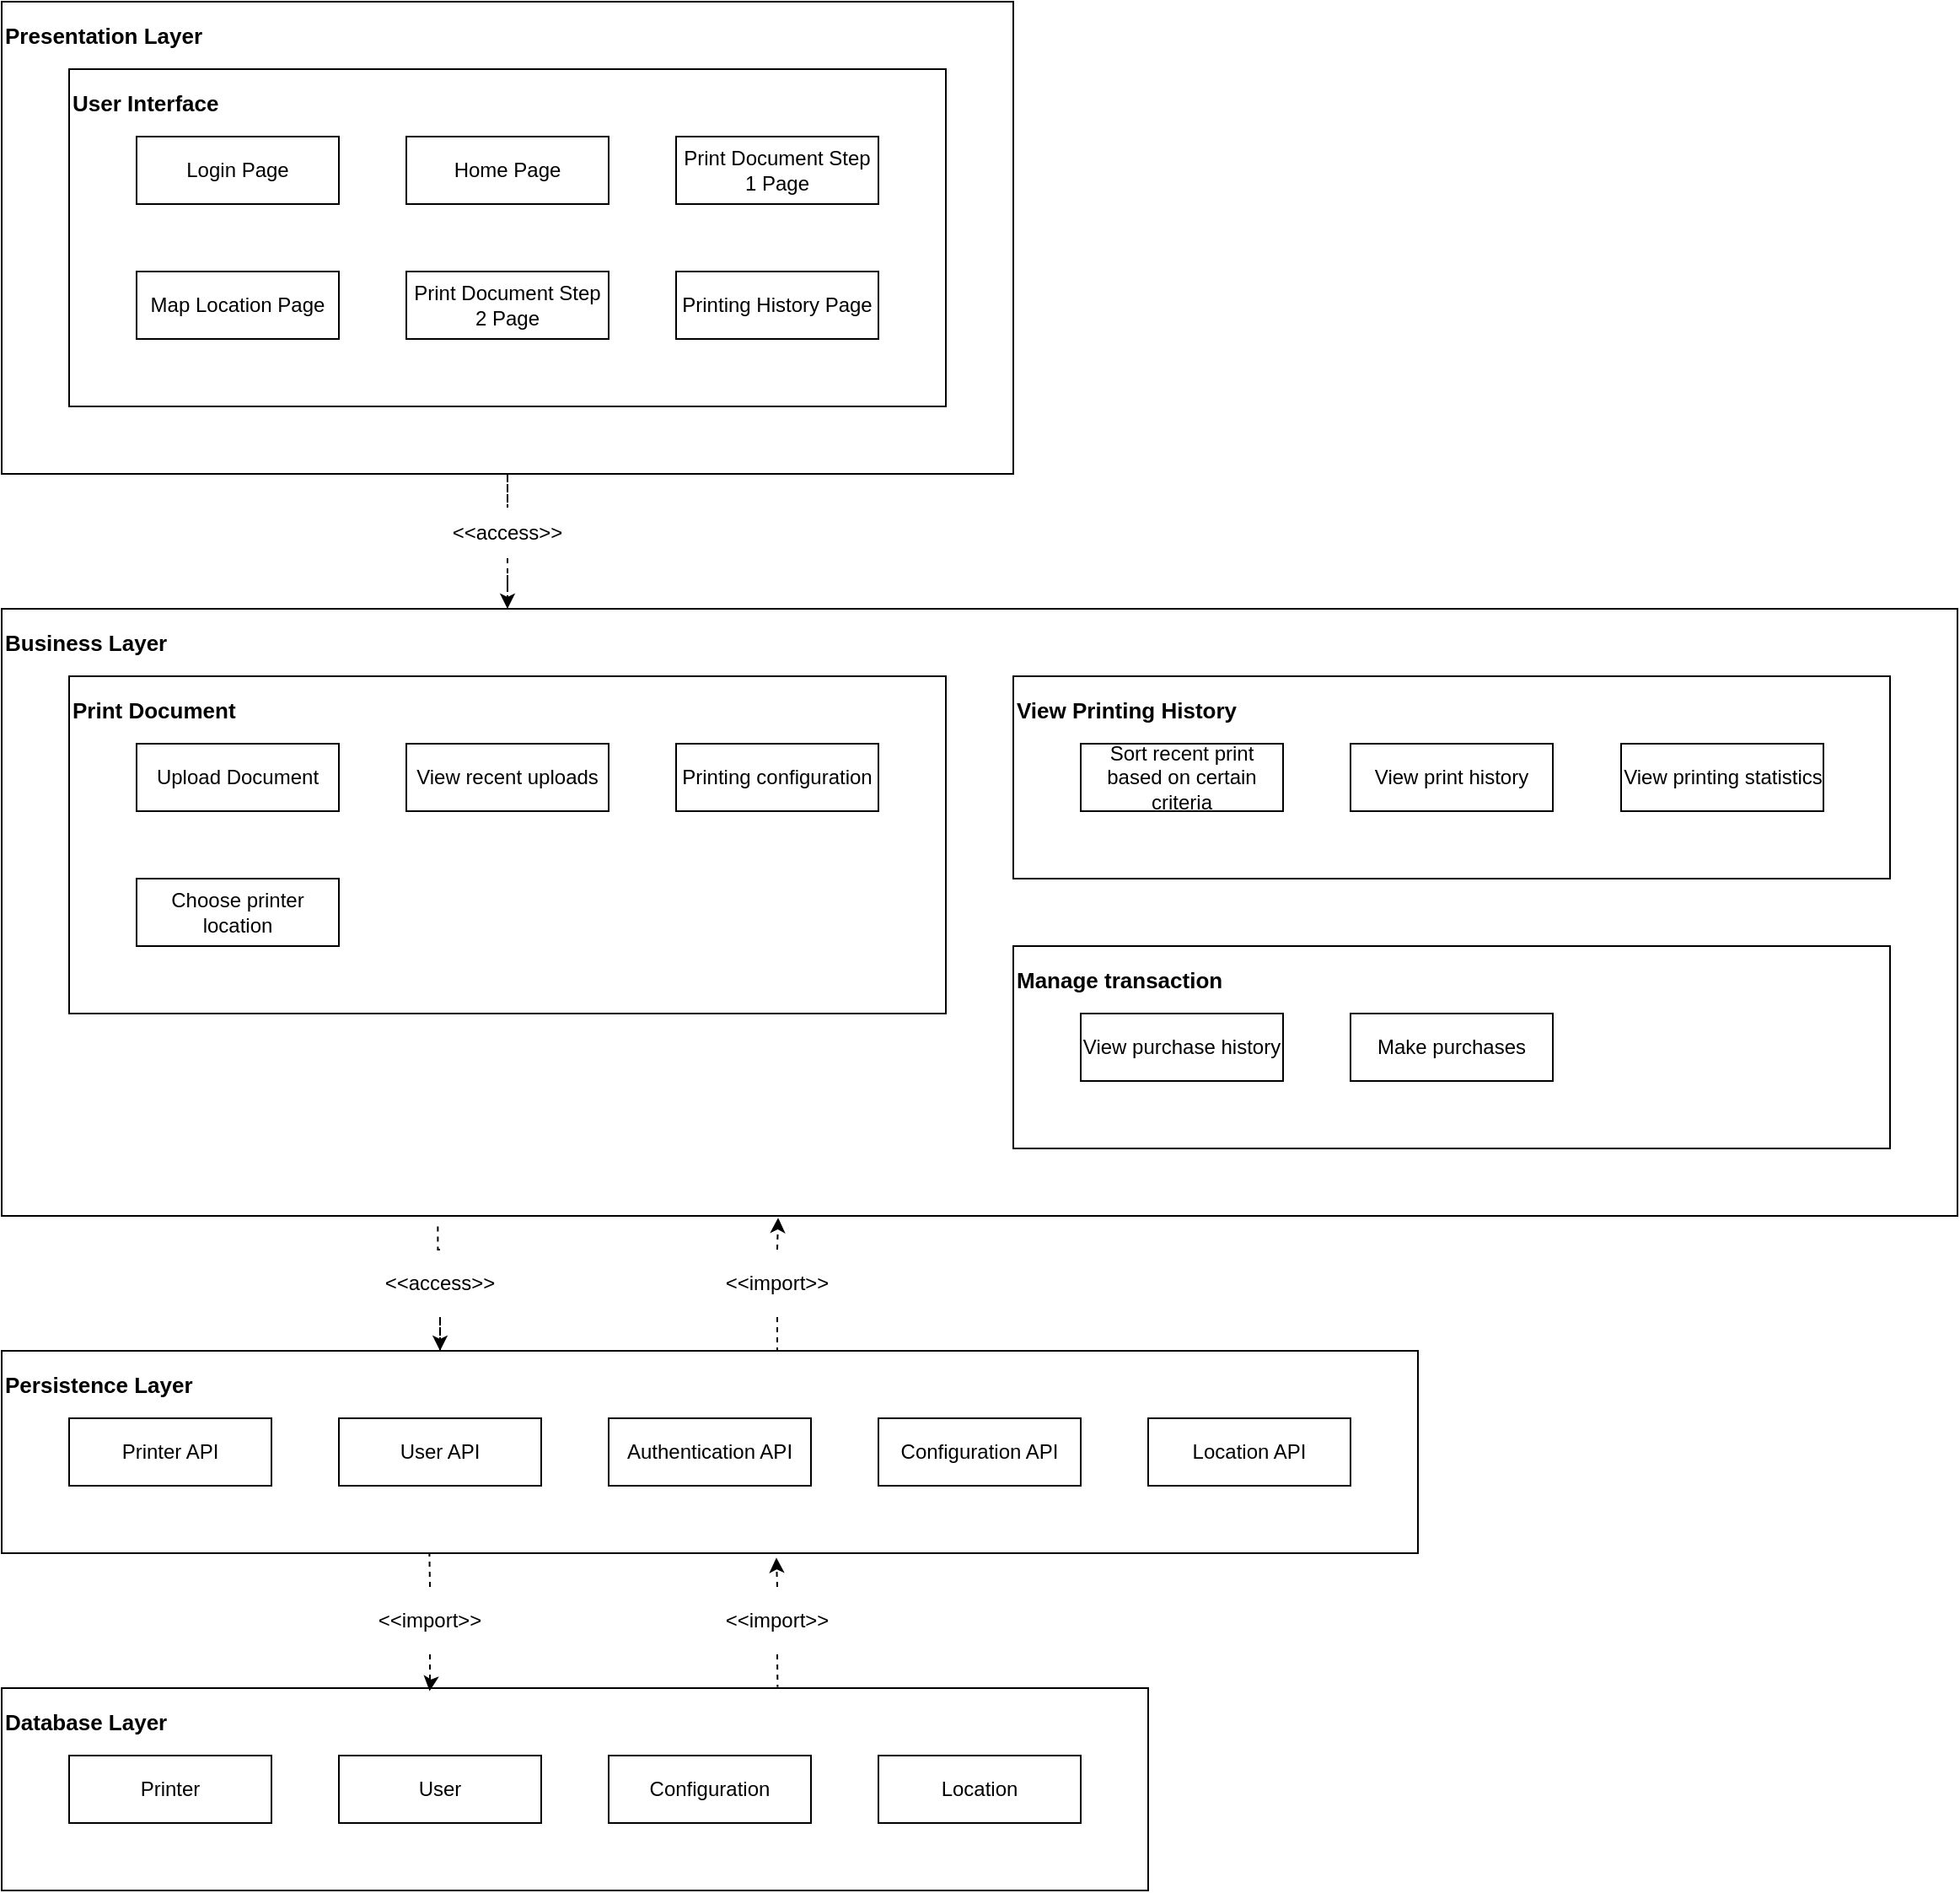 <mxfile version="24.8.3">
  <diagram name="Trang-1" id="_7vikbtOZwb3V9sRnV5X">
    <mxGraphModel dx="1500" dy="796" grid="1" gridSize="10" guides="1" tooltips="1" connect="1" arrows="1" fold="1" page="1" pageScale="1" pageWidth="827" pageHeight="1169" math="0" shadow="0">
      <root>
        <mxCell id="0" />
        <mxCell id="1" parent="0" />
        <mxCell id="YmB1JS9k2Q7_JQNzzzLY-47" style="edgeStyle=orthogonalEdgeStyle;rounded=0;orthogonalLoop=1;jettySize=auto;html=1;entryX=0.5;entryY=0;entryDx=0;entryDy=0;dashed=1;endArrow=none;endFill=0;" parent="1" source="YmB1JS9k2Q7_JQNzzzLY-1" target="YmB1JS9k2Q7_JQNzzzLY-42" edge="1">
          <mxGeometry relative="1" as="geometry" />
        </mxCell>
        <mxCell id="YmB1JS9k2Q7_JQNzzzLY-1" value="" style="rounded=0;whiteSpace=wrap;html=1;" parent="1" vertex="1">
          <mxGeometry x="40" y="40" width="600" height="280" as="geometry" />
        </mxCell>
        <mxCell id="YmB1JS9k2Q7_JQNzzzLY-13" value="&lt;b&gt;&lt;font style=&quot;font-size: 13px;&quot;&gt;Presentation Layer&lt;/font&gt;&lt;/b&gt;" style="text;html=1;align=left;verticalAlign=middle;whiteSpace=wrap;rounded=0;" parent="1" vertex="1">
          <mxGeometry x="40" y="40" width="600" height="40" as="geometry" />
        </mxCell>
        <mxCell id="YmB1JS9k2Q7_JQNzzzLY-15" value="" style="rounded=0;whiteSpace=wrap;html=1;" parent="1" vertex="1">
          <mxGeometry x="80" y="80" width="520" height="200" as="geometry" />
        </mxCell>
        <mxCell id="YmB1JS9k2Q7_JQNzzzLY-16" value="&lt;b&gt;&lt;font style=&quot;font-size: 13px;&quot;&gt;User Interface&lt;/font&gt;&lt;/b&gt;" style="text;html=1;align=left;verticalAlign=middle;whiteSpace=wrap;rounded=0;" parent="1" vertex="1">
          <mxGeometry x="80" y="80" width="520" height="40" as="geometry" />
        </mxCell>
        <mxCell id="YmB1JS9k2Q7_JQNzzzLY-17" value="Home Page" style="rounded=0;whiteSpace=wrap;html=1;" parent="1" vertex="1">
          <mxGeometry x="280" y="120" width="120" height="40" as="geometry" />
        </mxCell>
        <mxCell id="YmB1JS9k2Q7_JQNzzzLY-18" value="Print Document Step 1 Page" style="rounded=0;whiteSpace=wrap;html=1;" parent="1" vertex="1">
          <mxGeometry x="440" y="120" width="120" height="40" as="geometry" />
        </mxCell>
        <mxCell id="YmB1JS9k2Q7_JQNzzzLY-19" value="Print Document Step 2 Page" style="rounded=0;whiteSpace=wrap;html=1;" parent="1" vertex="1">
          <mxGeometry x="280" y="200" width="120" height="40" as="geometry" />
        </mxCell>
        <mxCell id="YmB1JS9k2Q7_JQNzzzLY-20" value="Printing History Page" style="rounded=0;whiteSpace=wrap;html=1;" parent="1" vertex="1">
          <mxGeometry x="440" y="200" width="120" height="40" as="geometry" />
        </mxCell>
        <mxCell id="YmB1JS9k2Q7_JQNzzzLY-21" value="Login Page" style="rounded=0;whiteSpace=wrap;html=1;" parent="1" vertex="1">
          <mxGeometry x="120" y="120" width="120" height="40" as="geometry" />
        </mxCell>
        <mxCell id="YmB1JS9k2Q7_JQNzzzLY-22" value="Map Location Page" style="rounded=0;whiteSpace=wrap;html=1;" parent="1" vertex="1">
          <mxGeometry x="120" y="200" width="120" height="40" as="geometry" />
        </mxCell>
        <mxCell id="YmB1JS9k2Q7_JQNzzzLY-24" value="" style="rounded=0;whiteSpace=wrap;html=1;" parent="1" vertex="1">
          <mxGeometry x="40" y="400" width="1160" height="360" as="geometry" />
        </mxCell>
        <mxCell id="YmB1JS9k2Q7_JQNzzzLY-25" value="&lt;b&gt;&lt;font style=&quot;font-size: 13px;&quot;&gt;Business Layer&lt;/font&gt;&lt;/b&gt;" style="text;html=1;align=left;verticalAlign=middle;whiteSpace=wrap;rounded=0;" parent="1" vertex="1">
          <mxGeometry x="40" y="400" width="600" height="40" as="geometry" />
        </mxCell>
        <mxCell id="YmB1JS9k2Q7_JQNzzzLY-26" value="" style="rounded=0;whiteSpace=wrap;html=1;" parent="1" vertex="1">
          <mxGeometry x="80" y="440" width="520" height="200" as="geometry" />
        </mxCell>
        <mxCell id="YmB1JS9k2Q7_JQNzzzLY-27" value="&lt;b&gt;&lt;font style=&quot;font-size: 13px;&quot;&gt;Print Document&lt;/font&gt;&lt;/b&gt;" style="text;html=1;align=left;verticalAlign=middle;whiteSpace=wrap;rounded=0;" parent="1" vertex="1">
          <mxGeometry x="80" y="440" width="520" height="40" as="geometry" />
        </mxCell>
        <mxCell id="YmB1JS9k2Q7_JQNzzzLY-28" value="View recent uploads" style="rounded=0;whiteSpace=wrap;html=1;" parent="1" vertex="1">
          <mxGeometry x="280" y="480" width="120" height="40" as="geometry" />
        </mxCell>
        <mxCell id="YmB1JS9k2Q7_JQNzzzLY-29" value="Printing configuration" style="rounded=0;whiteSpace=wrap;html=1;" parent="1" vertex="1">
          <mxGeometry x="440" y="480" width="120" height="40" as="geometry" />
        </mxCell>
        <mxCell id="YmB1JS9k2Q7_JQNzzzLY-32" value="Upload Document" style="rounded=0;whiteSpace=wrap;html=1;" parent="1" vertex="1">
          <mxGeometry x="120" y="480" width="120" height="40" as="geometry" />
        </mxCell>
        <mxCell id="YmB1JS9k2Q7_JQNzzzLY-33" value="Choose printer location" style="rounded=0;whiteSpace=wrap;html=1;" parent="1" vertex="1">
          <mxGeometry x="120" y="560" width="120" height="40" as="geometry" />
        </mxCell>
        <mxCell id="YmB1JS9k2Q7_JQNzzzLY-34" value="" style="rounded=0;whiteSpace=wrap;html=1;" parent="1" vertex="1">
          <mxGeometry x="640" y="440" width="520" height="120" as="geometry" />
        </mxCell>
        <mxCell id="YmB1JS9k2Q7_JQNzzzLY-35" value="&lt;b&gt;&lt;font style=&quot;font-size: 13px;&quot;&gt;View Printing History&lt;/font&gt;&lt;/b&gt;" style="text;html=1;align=left;verticalAlign=middle;whiteSpace=wrap;rounded=0;" parent="1" vertex="1">
          <mxGeometry x="640" y="440" width="520" height="40" as="geometry" />
        </mxCell>
        <mxCell id="YmB1JS9k2Q7_JQNzzzLY-42" value="&amp;lt;&amp;lt;access&amp;gt;&amp;gt;" style="text;html=1;align=center;verticalAlign=middle;whiteSpace=wrap;rounded=0;" parent="1" vertex="1">
          <mxGeometry x="310" y="340" width="60" height="30" as="geometry" />
        </mxCell>
        <mxCell id="YmB1JS9k2Q7_JQNzzzLY-43" value="Sort recent print based on certain criteria" style="rounded=0;whiteSpace=wrap;html=1;" parent="1" vertex="1">
          <mxGeometry x="680" y="480" width="120" height="40" as="geometry" />
        </mxCell>
        <mxCell id="YmB1JS9k2Q7_JQNzzzLY-44" value="View print history" style="rounded=0;whiteSpace=wrap;html=1;" parent="1" vertex="1">
          <mxGeometry x="840" y="480" width="120" height="40" as="geometry" />
        </mxCell>
        <mxCell id="YmB1JS9k2Q7_JQNzzzLY-46" value="View printing statistics" style="rounded=0;whiteSpace=wrap;html=1;" parent="1" vertex="1">
          <mxGeometry x="1000.5" y="480" width="120" height="40" as="geometry" />
        </mxCell>
        <mxCell id="YmB1JS9k2Q7_JQNzzzLY-50" style="edgeStyle=orthogonalEdgeStyle;rounded=0;orthogonalLoop=1;jettySize=auto;html=1;entryX=0.5;entryY=0;entryDx=0;entryDy=0;dashed=1;" parent="1" source="YmB1JS9k2Q7_JQNzzzLY-42" target="YmB1JS9k2Q7_JQNzzzLY-25" edge="1">
          <mxGeometry relative="1" as="geometry" />
        </mxCell>
        <mxCell id="YmB1JS9k2Q7_JQNzzzLY-51" value="" style="rounded=0;whiteSpace=wrap;html=1;" parent="1" vertex="1">
          <mxGeometry x="640" y="600" width="520" height="120" as="geometry" />
        </mxCell>
        <mxCell id="YmB1JS9k2Q7_JQNzzzLY-52" value="&lt;b&gt;&lt;font style=&quot;font-size: 13px;&quot;&gt;Manage transaction&lt;/font&gt;&lt;/b&gt;" style="text;html=1;align=left;verticalAlign=middle;whiteSpace=wrap;rounded=0;" parent="1" vertex="1">
          <mxGeometry x="640" y="600" width="520" height="40" as="geometry" />
        </mxCell>
        <mxCell id="YmB1JS9k2Q7_JQNzzzLY-53" value="View purchase history" style="rounded=0;whiteSpace=wrap;html=1;" parent="1" vertex="1">
          <mxGeometry x="680" y="640" width="120" height="40" as="geometry" />
        </mxCell>
        <mxCell id="YmB1JS9k2Q7_JQNzzzLY-54" value="Make purchases" style="rounded=0;whiteSpace=wrap;html=1;" parent="1" vertex="1">
          <mxGeometry x="840" y="640" width="120" height="40" as="geometry" />
        </mxCell>
        <mxCell id="qaFggrNNi9mdGuN-Iv2Q-1" value="" style="rounded=0;whiteSpace=wrap;html=1;" parent="1" vertex="1">
          <mxGeometry x="40" y="840" width="840" height="120" as="geometry" />
        </mxCell>
        <mxCell id="qaFggrNNi9mdGuN-Iv2Q-2" value="&lt;b&gt;&lt;font style=&quot;font-size: 13px;&quot;&gt;Persistence Layer&lt;/font&gt;&lt;/b&gt;" style="text;html=1;align=left;verticalAlign=middle;whiteSpace=wrap;rounded=0;" parent="1" vertex="1">
          <mxGeometry x="40" y="840" width="520" height="40" as="geometry" />
        </mxCell>
        <mxCell id="qaFggrNNi9mdGuN-Iv2Q-3" value="" style="rounded=0;whiteSpace=wrap;html=1;" parent="1" vertex="1">
          <mxGeometry x="40" y="1040" width="680" height="120" as="geometry" />
        </mxCell>
        <mxCell id="qaFggrNNi9mdGuN-Iv2Q-4" value="&lt;b&gt;&lt;font style=&quot;font-size: 13px;&quot;&gt;Database Layer&lt;/font&gt;&lt;/b&gt;" style="text;html=1;align=left;verticalAlign=middle;whiteSpace=wrap;rounded=0;" parent="1" vertex="1">
          <mxGeometry x="40" y="1040" width="600" height="40" as="geometry" />
        </mxCell>
        <mxCell id="FoPC5maeaGBnUtl3lmWO-1" value="Printer API" style="rounded=0;whiteSpace=wrap;html=1;" parent="1" vertex="1">
          <mxGeometry x="80" y="880" width="120" height="40" as="geometry" />
        </mxCell>
        <mxCell id="FoPC5maeaGBnUtl3lmWO-2" value="User API" style="rounded=0;whiteSpace=wrap;html=1;" parent="1" vertex="1">
          <mxGeometry x="240" y="880" width="120" height="40" as="geometry" />
        </mxCell>
        <mxCell id="FoPC5maeaGBnUtl3lmWO-3" value="Authentication API" style="rounded=0;whiteSpace=wrap;html=1;" parent="1" vertex="1">
          <mxGeometry x="400" y="880" width="120" height="40" as="geometry" />
        </mxCell>
        <mxCell id="FoPC5maeaGBnUtl3lmWO-4" value="Configuration API" style="rounded=0;whiteSpace=wrap;html=1;" parent="1" vertex="1">
          <mxGeometry x="560" y="880" width="120" height="40" as="geometry" />
        </mxCell>
        <mxCell id="FoPC5maeaGBnUtl3lmWO-5" value="Location API" style="rounded=0;whiteSpace=wrap;html=1;" parent="1" vertex="1">
          <mxGeometry x="720" y="880" width="120" height="40" as="geometry" />
        </mxCell>
        <mxCell id="s91gpBSnZtKVbeU1houT-9" style="edgeStyle=orthogonalEdgeStyle;rounded=0;orthogonalLoop=1;jettySize=auto;html=1;dashed=1;" edge="1" parent="1" source="FoPC5maeaGBnUtl3lmWO-6" target="qaFggrNNi9mdGuN-Iv2Q-2">
          <mxGeometry relative="1" as="geometry" />
        </mxCell>
        <mxCell id="FoPC5maeaGBnUtl3lmWO-6" value="&amp;lt;&amp;lt;access&amp;gt;&amp;gt;" style="text;html=1;align=center;verticalAlign=middle;whiteSpace=wrap;rounded=0;" parent="1" vertex="1">
          <mxGeometry x="270" y="780" width="60" height="40" as="geometry" />
        </mxCell>
        <mxCell id="s91gpBSnZtKVbeU1houT-11" style="edgeStyle=orthogonalEdgeStyle;rounded=0;orthogonalLoop=1;jettySize=auto;html=1;exitX=0.5;exitY=1;exitDx=0;exitDy=0;dashed=1;endArrow=none;endFill=0;" edge="1" parent="1" source="FoPC5maeaGBnUtl3lmWO-9" target="qaFggrNNi9mdGuN-Iv2Q-2">
          <mxGeometry relative="1" as="geometry">
            <Array as="points">
              <mxPoint x="500" y="860" />
              <mxPoint x="500" y="860" />
            </Array>
          </mxGeometry>
        </mxCell>
        <mxCell id="FoPC5maeaGBnUtl3lmWO-9" value="&amp;lt;&amp;lt;import&amp;gt;&amp;gt;" style="text;html=1;align=center;verticalAlign=middle;whiteSpace=wrap;rounded=0;" parent="1" vertex="1">
          <mxGeometry x="470" y="780" width="60" height="40" as="geometry" />
        </mxCell>
        <mxCell id="FoPC5maeaGBnUtl3lmWO-11" style="edgeStyle=orthogonalEdgeStyle;rounded=0;orthogonalLoop=1;jettySize=auto;html=1;exitX=0.5;exitY=0;exitDx=0;exitDy=0;entryX=0.397;entryY=1.003;entryDx=0;entryDy=0;entryPerimeter=0;dashed=1;" parent="1" source="FoPC5maeaGBnUtl3lmWO-9" target="YmB1JS9k2Q7_JQNzzzLY-24" edge="1">
          <mxGeometry relative="1" as="geometry" />
        </mxCell>
        <mxCell id="FoPC5maeaGBnUtl3lmWO-14" value="&amp;lt;&amp;lt;import&amp;gt;&amp;gt;" style="text;html=1;align=center;verticalAlign=middle;whiteSpace=wrap;rounded=0;" parent="1" vertex="1">
          <mxGeometry x="264" y="980" width="60" height="40" as="geometry" />
        </mxCell>
        <mxCell id="FoPC5maeaGBnUtl3lmWO-15" value="&amp;lt;&amp;lt;import&amp;gt;&amp;gt;" style="text;html=1;align=center;verticalAlign=middle;whiteSpace=wrap;rounded=0;" parent="1" vertex="1">
          <mxGeometry x="470" y="980" width="60" height="40" as="geometry" />
        </mxCell>
        <mxCell id="FoPC5maeaGBnUtl3lmWO-16" value="User" style="rounded=0;whiteSpace=wrap;html=1;" parent="1" vertex="1">
          <mxGeometry x="240" y="1080" width="120" height="40" as="geometry" />
        </mxCell>
        <mxCell id="FoPC5maeaGBnUtl3lmWO-20" style="edgeStyle=orthogonalEdgeStyle;rounded=0;orthogonalLoop=1;jettySize=auto;html=1;entryX=0.423;entryY=0.045;entryDx=0;entryDy=0;entryPerimeter=0;dashed=1;" parent="1" source="FoPC5maeaGBnUtl3lmWO-14" target="qaFggrNNi9mdGuN-Iv2Q-4" edge="1">
          <mxGeometry relative="1" as="geometry" />
        </mxCell>
        <mxCell id="FoPC5maeaGBnUtl3lmWO-21" style="edgeStyle=orthogonalEdgeStyle;rounded=0;orthogonalLoop=1;jettySize=auto;html=1;exitX=0.5;exitY=0;exitDx=0;exitDy=0;entryX=0.302;entryY=1;entryDx=0;entryDy=0;entryPerimeter=0;endArrow=none;endFill=0;dashed=1;" parent="1" source="FoPC5maeaGBnUtl3lmWO-14" target="qaFggrNNi9mdGuN-Iv2Q-1" edge="1">
          <mxGeometry relative="1" as="geometry" />
        </mxCell>
        <mxCell id="FoPC5maeaGBnUtl3lmWO-22" style="edgeStyle=orthogonalEdgeStyle;rounded=0;orthogonalLoop=1;jettySize=auto;html=1;exitX=0.5;exitY=0;exitDx=0;exitDy=0;entryX=0.547;entryY=1.022;entryDx=0;entryDy=0;entryPerimeter=0;dashed=1;" parent="1" source="FoPC5maeaGBnUtl3lmWO-15" target="qaFggrNNi9mdGuN-Iv2Q-1" edge="1">
          <mxGeometry relative="1" as="geometry" />
        </mxCell>
        <mxCell id="FoPC5maeaGBnUtl3lmWO-23" style="edgeStyle=orthogonalEdgeStyle;rounded=0;orthogonalLoop=1;jettySize=auto;html=1;exitX=0.5;exitY=1;exitDx=0;exitDy=0;entryX=0.767;entryY=-0.015;entryDx=0;entryDy=0;entryPerimeter=0;endArrow=none;endFill=0;dashed=1;" parent="1" source="FoPC5maeaGBnUtl3lmWO-15" target="qaFggrNNi9mdGuN-Iv2Q-4" edge="1">
          <mxGeometry relative="1" as="geometry" />
        </mxCell>
        <mxCell id="FoPC5maeaGBnUtl3lmWO-24" value="Printer" style="rounded=0;whiteSpace=wrap;html=1;" parent="1" vertex="1">
          <mxGeometry x="80" y="1080" width="120" height="40" as="geometry" />
        </mxCell>
        <mxCell id="FoPC5maeaGBnUtl3lmWO-25" value="Configuration" style="rounded=0;whiteSpace=wrap;html=1;" parent="1" vertex="1">
          <mxGeometry x="400" y="1080" width="120" height="40" as="geometry" />
        </mxCell>
        <mxCell id="FoPC5maeaGBnUtl3lmWO-26" value="Location" style="rounded=0;whiteSpace=wrap;html=1;" parent="1" vertex="1">
          <mxGeometry x="560" y="1080" width="120" height="40" as="geometry" />
        </mxCell>
        <mxCell id="s91gpBSnZtKVbeU1houT-8" style="edgeStyle=orthogonalEdgeStyle;rounded=0;orthogonalLoop=1;jettySize=auto;html=1;exitX=0.5;exitY=0;exitDx=0;exitDy=0;entryX=0.223;entryY=1.013;entryDx=0;entryDy=0;entryPerimeter=0;dashed=1;endArrow=none;endFill=0;" edge="1" parent="1" source="FoPC5maeaGBnUtl3lmWO-6" target="YmB1JS9k2Q7_JQNzzzLY-24">
          <mxGeometry relative="1" as="geometry" />
        </mxCell>
      </root>
    </mxGraphModel>
  </diagram>
</mxfile>
